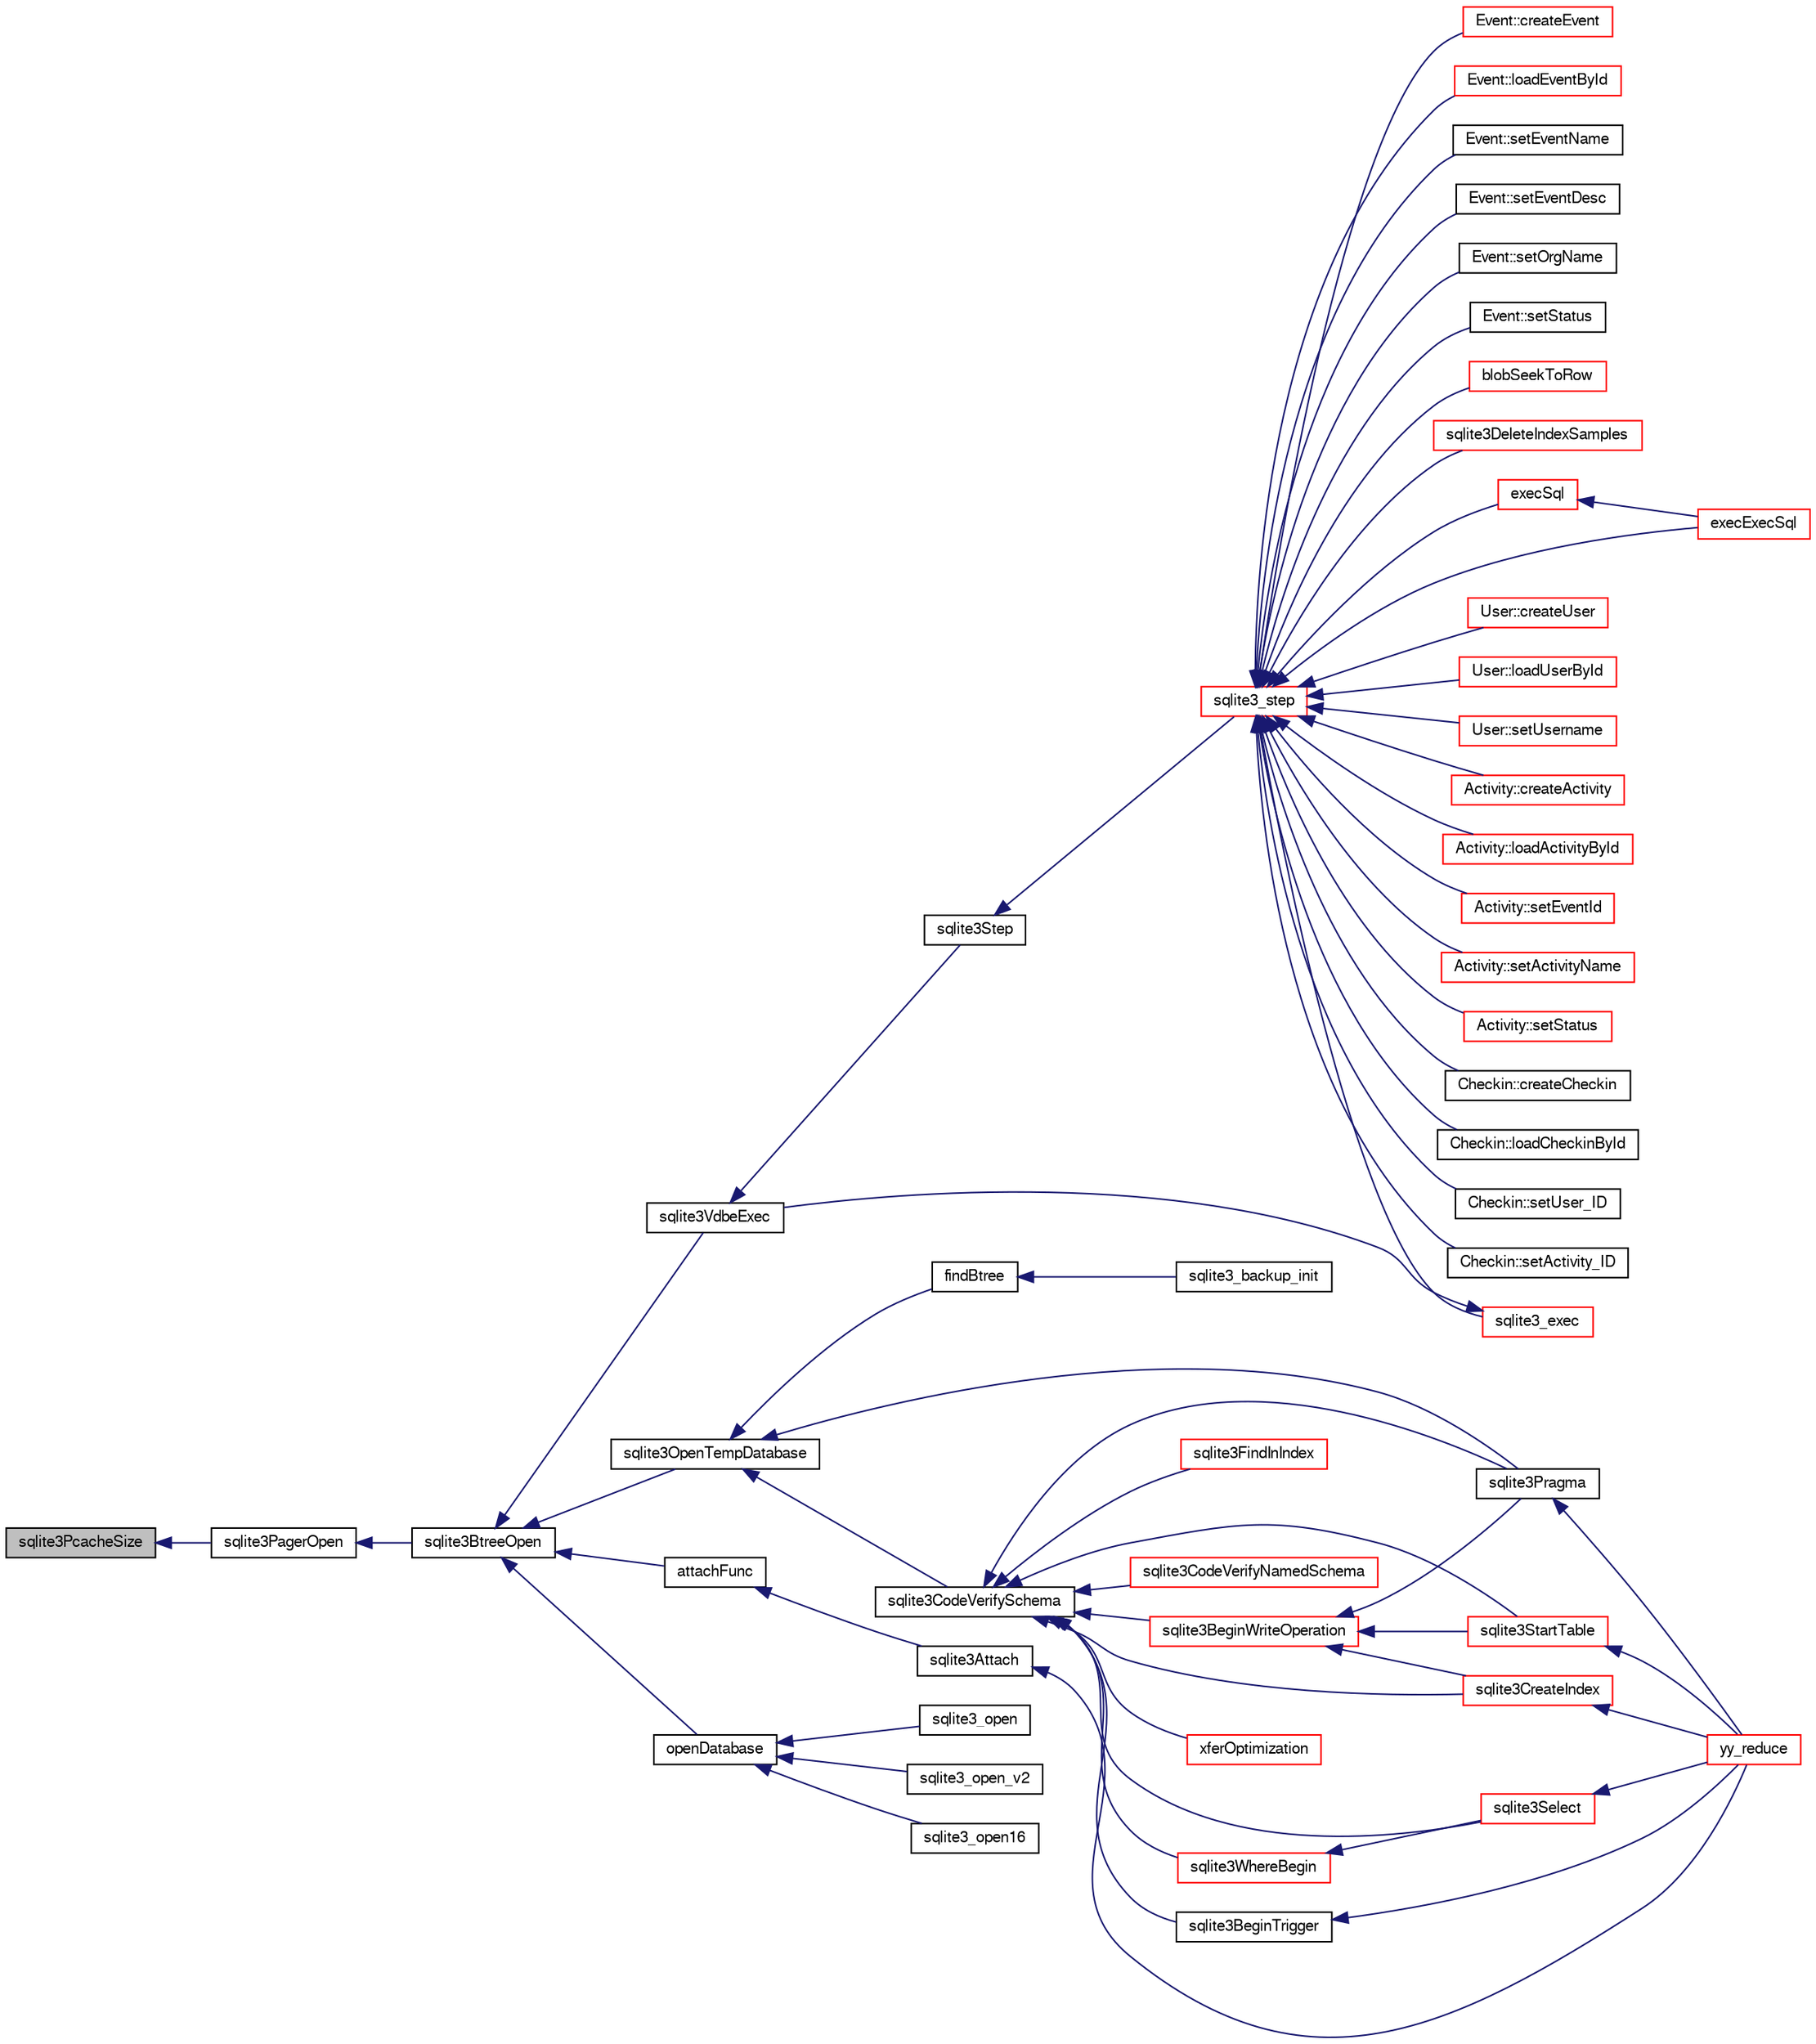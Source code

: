 digraph "sqlite3PcacheSize"
{
  edge [fontname="FreeSans",fontsize="10",labelfontname="FreeSans",labelfontsize="10"];
  node [fontname="FreeSans",fontsize="10",shape=record];
  rankdir="LR";
  Node659840 [label="sqlite3PcacheSize",height=0.2,width=0.4,color="black", fillcolor="grey75", style="filled", fontcolor="black"];
  Node659840 -> Node659841 [dir="back",color="midnightblue",fontsize="10",style="solid",fontname="FreeSans"];
  Node659841 [label="sqlite3PagerOpen",height=0.2,width=0.4,color="black", fillcolor="white", style="filled",URL="$sqlite3_8c.html#a5b4a74e8a1754922c482b7af19b30611"];
  Node659841 -> Node659842 [dir="back",color="midnightblue",fontsize="10",style="solid",fontname="FreeSans"];
  Node659842 [label="sqlite3BtreeOpen",height=0.2,width=0.4,color="black", fillcolor="white", style="filled",URL="$sqlite3_8c.html#a13dcb44dc34af6ce9d38de9c5aa975f9"];
  Node659842 -> Node659843 [dir="back",color="midnightblue",fontsize="10",style="solid",fontname="FreeSans"];
  Node659843 [label="sqlite3VdbeExec",height=0.2,width=0.4,color="black", fillcolor="white", style="filled",URL="$sqlite3_8c.html#a8ce40a614bdc56719c4d642b1e4dfb21"];
  Node659843 -> Node659844 [dir="back",color="midnightblue",fontsize="10",style="solid",fontname="FreeSans"];
  Node659844 [label="sqlite3Step",height=0.2,width=0.4,color="black", fillcolor="white", style="filled",URL="$sqlite3_8c.html#a3f2872e873e2758a4beedad1d5113554"];
  Node659844 -> Node659845 [dir="back",color="midnightblue",fontsize="10",style="solid",fontname="FreeSans"];
  Node659845 [label="sqlite3_step",height=0.2,width=0.4,color="red", fillcolor="white", style="filled",URL="$sqlite3_8h.html#ac1e491ce36b7471eb28387f7d3c74334"];
  Node659845 -> Node659846 [dir="back",color="midnightblue",fontsize="10",style="solid",fontname="FreeSans"];
  Node659846 [label="Activity::createActivity",height=0.2,width=0.4,color="red", fillcolor="white", style="filled",URL="$classActivity.html#a813cc5e52c14ab49b39014c134e3425b"];
  Node659845 -> Node659849 [dir="back",color="midnightblue",fontsize="10",style="solid",fontname="FreeSans"];
  Node659849 [label="Activity::loadActivityById",height=0.2,width=0.4,color="red", fillcolor="white", style="filled",URL="$classActivity.html#abe4ffb4f08a47212ebf9013259d9e7fd"];
  Node659845 -> Node659851 [dir="back",color="midnightblue",fontsize="10",style="solid",fontname="FreeSans"];
  Node659851 [label="Activity::setEventId",height=0.2,width=0.4,color="red", fillcolor="white", style="filled",URL="$classActivity.html#adb1d0fd0d08f473e068f0a4086bfa9ca"];
  Node659845 -> Node659852 [dir="back",color="midnightblue",fontsize="10",style="solid",fontname="FreeSans"];
  Node659852 [label="Activity::setActivityName",height=0.2,width=0.4,color="red", fillcolor="white", style="filled",URL="$classActivity.html#a62dc3737b33915a36086f9dd26d16a81"];
  Node659845 -> Node659853 [dir="back",color="midnightblue",fontsize="10",style="solid",fontname="FreeSans"];
  Node659853 [label="Activity::setStatus",height=0.2,width=0.4,color="red", fillcolor="white", style="filled",URL="$classActivity.html#af618135a7738f4d2a7ee147a8ef912ea"];
  Node659845 -> Node659854 [dir="back",color="midnightblue",fontsize="10",style="solid",fontname="FreeSans"];
  Node659854 [label="Checkin::createCheckin",height=0.2,width=0.4,color="black", fillcolor="white", style="filled",URL="$classCheckin.html#a4e40acdf7fff0e607f6de4f24f3a163c"];
  Node659845 -> Node659855 [dir="back",color="midnightblue",fontsize="10",style="solid",fontname="FreeSans"];
  Node659855 [label="Checkin::loadCheckinById",height=0.2,width=0.4,color="black", fillcolor="white", style="filled",URL="$classCheckin.html#a3461f70ea6c68475225f2a07f78a21e0"];
  Node659845 -> Node659856 [dir="back",color="midnightblue",fontsize="10",style="solid",fontname="FreeSans"];
  Node659856 [label="Checkin::setUser_ID",height=0.2,width=0.4,color="black", fillcolor="white", style="filled",URL="$classCheckin.html#a76ab640f4f912876dbebf183db5359c6"];
  Node659845 -> Node659857 [dir="back",color="midnightblue",fontsize="10",style="solid",fontname="FreeSans"];
  Node659857 [label="Checkin::setActivity_ID",height=0.2,width=0.4,color="black", fillcolor="white", style="filled",URL="$classCheckin.html#ab2ff3ec2604ec73a42af25874a00b232"];
  Node659845 -> Node659858 [dir="back",color="midnightblue",fontsize="10",style="solid",fontname="FreeSans"];
  Node659858 [label="Event::createEvent",height=0.2,width=0.4,color="red", fillcolor="white", style="filled",URL="$classEvent.html#a77adb9f4a46ffb32c2d931f0691f5903"];
  Node659845 -> Node659859 [dir="back",color="midnightblue",fontsize="10",style="solid",fontname="FreeSans"];
  Node659859 [label="Event::loadEventById",height=0.2,width=0.4,color="red", fillcolor="white", style="filled",URL="$classEvent.html#afa66cea33f722dbeecb69cc98fdea055"];
  Node659845 -> Node659860 [dir="back",color="midnightblue",fontsize="10",style="solid",fontname="FreeSans"];
  Node659860 [label="Event::setEventName",height=0.2,width=0.4,color="black", fillcolor="white", style="filled",URL="$classEvent.html#a10596b6ca077df05184e30d62b08729d"];
  Node659845 -> Node659861 [dir="back",color="midnightblue",fontsize="10",style="solid",fontname="FreeSans"];
  Node659861 [label="Event::setEventDesc",height=0.2,width=0.4,color="black", fillcolor="white", style="filled",URL="$classEvent.html#ae36b8377dcae792f1c5c4726024c981b"];
  Node659845 -> Node659862 [dir="back",color="midnightblue",fontsize="10",style="solid",fontname="FreeSans"];
  Node659862 [label="Event::setOrgName",height=0.2,width=0.4,color="black", fillcolor="white", style="filled",URL="$classEvent.html#a19aac0f776bd764563a54977656cf680"];
  Node659845 -> Node659863 [dir="back",color="midnightblue",fontsize="10",style="solid",fontname="FreeSans"];
  Node659863 [label="Event::setStatus",height=0.2,width=0.4,color="black", fillcolor="white", style="filled",URL="$classEvent.html#ab0a6b9285af0f4172eb841e2b80f8972"];
  Node659845 -> Node659864 [dir="back",color="midnightblue",fontsize="10",style="solid",fontname="FreeSans"];
  Node659864 [label="blobSeekToRow",height=0.2,width=0.4,color="red", fillcolor="white", style="filled",URL="$sqlite3_8c.html#afff57e13332b98c8a44a7cebe38962ab"];
  Node659845 -> Node659867 [dir="back",color="midnightblue",fontsize="10",style="solid",fontname="FreeSans"];
  Node659867 [label="sqlite3DeleteIndexSamples",height=0.2,width=0.4,color="red", fillcolor="white", style="filled",URL="$sqlite3_8c.html#aaeda0302fbf61397ec009f65bed047ef"];
  Node659845 -> Node660036 [dir="back",color="midnightblue",fontsize="10",style="solid",fontname="FreeSans"];
  Node660036 [label="sqlite3_exec",height=0.2,width=0.4,color="red", fillcolor="white", style="filled",URL="$sqlite3_8h.html#a97487ec8150e0bcc8fa392ab8f0e24db"];
  Node660036 -> Node659843 [dir="back",color="midnightblue",fontsize="10",style="solid",fontname="FreeSans"];
  Node659845 -> Node660027 [dir="back",color="midnightblue",fontsize="10",style="solid",fontname="FreeSans"];
  Node660027 [label="execSql",height=0.2,width=0.4,color="red", fillcolor="white", style="filled",URL="$sqlite3_8c.html#a7d16651b98a110662f4c265eff0246cb"];
  Node660027 -> Node660028 [dir="back",color="midnightblue",fontsize="10",style="solid",fontname="FreeSans"];
  Node660028 [label="execExecSql",height=0.2,width=0.4,color="red", fillcolor="white", style="filled",URL="$sqlite3_8c.html#ac1be09a6c047f21133d16378d301e0d4"];
  Node659845 -> Node660028 [dir="back",color="midnightblue",fontsize="10",style="solid",fontname="FreeSans"];
  Node659845 -> Node660030 [dir="back",color="midnightblue",fontsize="10",style="solid",fontname="FreeSans"];
  Node660030 [label="User::createUser",height=0.2,width=0.4,color="red", fillcolor="white", style="filled",URL="$classUser.html#a22ed673939e8cc0a136130b809bba513"];
  Node659845 -> Node660031 [dir="back",color="midnightblue",fontsize="10",style="solid",fontname="FreeSans"];
  Node660031 [label="User::loadUserById",height=0.2,width=0.4,color="red", fillcolor="white", style="filled",URL="$classUser.html#a863377665b7fb83c5547dcf9727f5092"];
  Node659845 -> Node660032 [dir="back",color="midnightblue",fontsize="10",style="solid",fontname="FreeSans"];
  Node660032 [label="User::setUsername",height=0.2,width=0.4,color="red", fillcolor="white", style="filled",URL="$classUser.html#aa0497022a136cb78de785b0a39ae60b1"];
  Node659842 -> Node659871 [dir="back",color="midnightblue",fontsize="10",style="solid",fontname="FreeSans"];
  Node659871 [label="attachFunc",height=0.2,width=0.4,color="black", fillcolor="white", style="filled",URL="$sqlite3_8c.html#a69cb751a7da501b9a0aa37e0d7c3eaf7"];
  Node659871 -> Node659872 [dir="back",color="midnightblue",fontsize="10",style="solid",fontname="FreeSans"];
  Node659872 [label="sqlite3Attach",height=0.2,width=0.4,color="black", fillcolor="white", style="filled",URL="$sqlite3_8c.html#ae0907fe0b43cc1b4c7e6a16213e8546f"];
  Node659872 -> Node659873 [dir="back",color="midnightblue",fontsize="10",style="solid",fontname="FreeSans"];
  Node659873 [label="yy_reduce",height=0.2,width=0.4,color="red", fillcolor="white", style="filled",URL="$sqlite3_8c.html#a7c419a9b25711c666a9a2449ef377f14"];
  Node659842 -> Node660104 [dir="back",color="midnightblue",fontsize="10",style="solid",fontname="FreeSans"];
  Node660104 [label="sqlite3OpenTempDatabase",height=0.2,width=0.4,color="black", fillcolor="white", style="filled",URL="$sqlite3_8c.html#aaf3088380b731428b72d3b5777f93755"];
  Node660104 -> Node660048 [dir="back",color="midnightblue",fontsize="10",style="solid",fontname="FreeSans"];
  Node660048 [label="findBtree",height=0.2,width=0.4,color="black", fillcolor="white", style="filled",URL="$sqlite3_8c.html#ab4ee5743b77efd7f8832bf0b9315f973"];
  Node660048 -> Node660049 [dir="back",color="midnightblue",fontsize="10",style="solid",fontname="FreeSans"];
  Node660049 [label="sqlite3_backup_init",height=0.2,width=0.4,color="black", fillcolor="white", style="filled",URL="$sqlite3_8h.html#a9c9aa9e8edeb9910d93148a6621c1097"];
  Node660104 -> Node660105 [dir="back",color="midnightblue",fontsize="10",style="solid",fontname="FreeSans"];
  Node660105 [label="sqlite3CodeVerifySchema",height=0.2,width=0.4,color="black", fillcolor="white", style="filled",URL="$sqlite3_8c.html#ad9d8708d96f8416ec59ebf41c57000f9"];
  Node660105 -> Node659924 [dir="back",color="midnightblue",fontsize="10",style="solid",fontname="FreeSans"];
  Node659924 [label="sqlite3FindInIndex",height=0.2,width=0.4,color="red", fillcolor="white", style="filled",URL="$sqlite3_8c.html#af7d8c56ab0231f44bb5f87b3fafeffb2"];
  Node660105 -> Node659965 [dir="back",color="midnightblue",fontsize="10",style="solid",fontname="FreeSans"];
  Node659965 [label="sqlite3StartTable",height=0.2,width=0.4,color="red", fillcolor="white", style="filled",URL="$sqlite3_8c.html#af49b4395f39d9078a0dda2484c183012"];
  Node659965 -> Node659873 [dir="back",color="midnightblue",fontsize="10",style="solid",fontname="FreeSans"];
  Node660105 -> Node659882 [dir="back",color="midnightblue",fontsize="10",style="solid",fontname="FreeSans"];
  Node659882 [label="sqlite3CreateIndex",height=0.2,width=0.4,color="red", fillcolor="white", style="filled",URL="$sqlite3_8c.html#a8dbe5e590ab6c58a8c45f34f7c81e825"];
  Node659882 -> Node659873 [dir="back",color="midnightblue",fontsize="10",style="solid",fontname="FreeSans"];
  Node660105 -> Node660106 [dir="back",color="midnightblue",fontsize="10",style="solid",fontname="FreeSans"];
  Node660106 [label="sqlite3CodeVerifyNamedSchema",height=0.2,width=0.4,color="red", fillcolor="white", style="filled",URL="$sqlite3_8c.html#a30331e33b8e462cbe3aa83c8bddb8c0e"];
  Node660105 -> Node660107 [dir="back",color="midnightblue",fontsize="10",style="solid",fontname="FreeSans"];
  Node660107 [label="sqlite3BeginWriteOperation",height=0.2,width=0.4,color="red", fillcolor="white", style="filled",URL="$sqlite3_8c.html#a21b1b811bbe305f922244f8913c87f10"];
  Node660107 -> Node659965 [dir="back",color="midnightblue",fontsize="10",style="solid",fontname="FreeSans"];
  Node660107 -> Node659882 [dir="back",color="midnightblue",fontsize="10",style="solid",fontname="FreeSans"];
  Node660107 -> Node659921 [dir="back",color="midnightblue",fontsize="10",style="solid",fontname="FreeSans"];
  Node659921 [label="sqlite3Pragma",height=0.2,width=0.4,color="black", fillcolor="white", style="filled",URL="$sqlite3_8c.html#a111391370f58f8e6a6eca51fd34d62ed"];
  Node659921 -> Node659873 [dir="back",color="midnightblue",fontsize="10",style="solid",fontname="FreeSans"];
  Node660105 -> Node659902 [dir="back",color="midnightblue",fontsize="10",style="solid",fontname="FreeSans"];
  Node659902 [label="xferOptimization",height=0.2,width=0.4,color="red", fillcolor="white", style="filled",URL="$sqlite3_8c.html#ae85c90f7d064fe83f4ed930e708855d2"];
  Node660105 -> Node659921 [dir="back",color="midnightblue",fontsize="10",style="solid",fontname="FreeSans"];
  Node660105 -> Node659922 [dir="back",color="midnightblue",fontsize="10",style="solid",fontname="FreeSans"];
  Node659922 [label="sqlite3Select",height=0.2,width=0.4,color="red", fillcolor="white", style="filled",URL="$sqlite3_8c.html#a2465ee8c956209ba4b272477b7c21a45"];
  Node659922 -> Node659873 [dir="back",color="midnightblue",fontsize="10",style="solid",fontname="FreeSans"];
  Node660105 -> Node659901 [dir="back",color="midnightblue",fontsize="10",style="solid",fontname="FreeSans"];
  Node659901 [label="sqlite3BeginTrigger",height=0.2,width=0.4,color="black", fillcolor="white", style="filled",URL="$sqlite3_8c.html#ac20a731dbd52edec68a09962c7f39a4c"];
  Node659901 -> Node659873 [dir="back",color="midnightblue",fontsize="10",style="solid",fontname="FreeSans"];
  Node660105 -> Node659938 [dir="back",color="midnightblue",fontsize="10",style="solid",fontname="FreeSans"];
  Node659938 [label="sqlite3WhereBegin",height=0.2,width=0.4,color="red", fillcolor="white", style="filled",URL="$sqlite3_8c.html#acad049f5c9a96a8118cffd5e5ce89f7c"];
  Node659938 -> Node659922 [dir="back",color="midnightblue",fontsize="10",style="solid",fontname="FreeSans"];
  Node660104 -> Node659921 [dir="back",color="midnightblue",fontsize="10",style="solid",fontname="FreeSans"];
  Node659842 -> Node660078 [dir="back",color="midnightblue",fontsize="10",style="solid",fontname="FreeSans"];
  Node660078 [label="openDatabase",height=0.2,width=0.4,color="black", fillcolor="white", style="filled",URL="$sqlite3_8c.html#a6a9c3bc3a64234e863413f41db473758"];
  Node660078 -> Node660079 [dir="back",color="midnightblue",fontsize="10",style="solid",fontname="FreeSans"];
  Node660079 [label="sqlite3_open",height=0.2,width=0.4,color="black", fillcolor="white", style="filled",URL="$sqlite3_8h.html#a97ba966ed1acc38409786258268f5f71"];
  Node660078 -> Node660080 [dir="back",color="midnightblue",fontsize="10",style="solid",fontname="FreeSans"];
  Node660080 [label="sqlite3_open_v2",height=0.2,width=0.4,color="black", fillcolor="white", style="filled",URL="$sqlite3_8h.html#a140fe275b6975dc867cea50a65a217c4"];
  Node660078 -> Node660081 [dir="back",color="midnightblue",fontsize="10",style="solid",fontname="FreeSans"];
  Node660081 [label="sqlite3_open16",height=0.2,width=0.4,color="black", fillcolor="white", style="filled",URL="$sqlite3_8h.html#adbc401bb96713f32e553db32f6f3ca33"];
}
